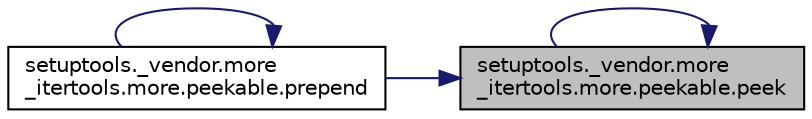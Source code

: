 digraph "setuptools._vendor.more_itertools.more.peekable.peek"
{
 // LATEX_PDF_SIZE
  edge [fontname="Helvetica",fontsize="10",labelfontname="Helvetica",labelfontsize="10"];
  node [fontname="Helvetica",fontsize="10",shape=record];
  rankdir="RL";
  Node1 [label="setuptools._vendor.more\l_itertools.more.peekable.peek",height=0.2,width=0.4,color="black", fillcolor="grey75", style="filled", fontcolor="black",tooltip=" "];
  Node1 -> Node1 [dir="back",color="midnightblue",fontsize="10",style="solid",fontname="Helvetica"];
  Node1 -> Node2 [dir="back",color="midnightblue",fontsize="10",style="solid",fontname="Helvetica"];
  Node2 [label="setuptools._vendor.more\l_itertools.more.peekable.prepend",height=0.2,width=0.4,color="black", fillcolor="white", style="filled",URL="$d7/da3/classsetuptools_1_1__vendor_1_1more__itertools_1_1more_1_1peekable.html#a1bd37e120d38796b88e61d2b90499b06",tooltip=" "];
  Node2 -> Node2 [dir="back",color="midnightblue",fontsize="10",style="solid",fontname="Helvetica"];
}
